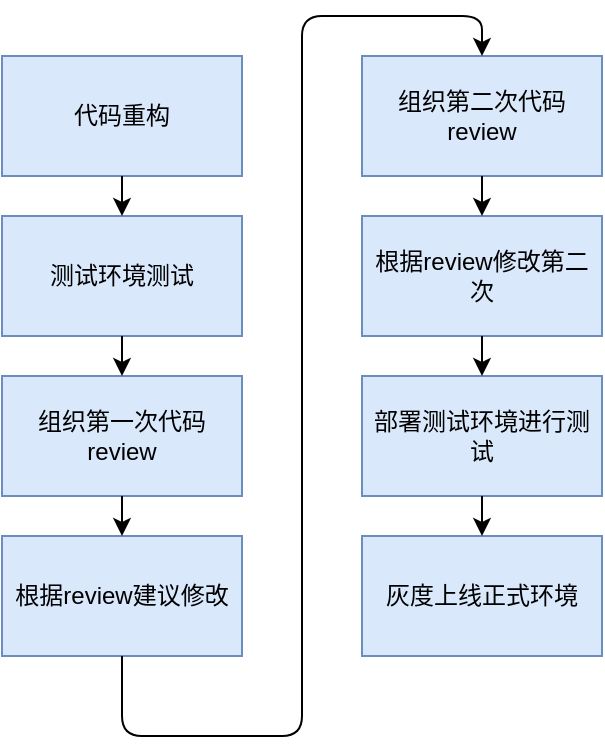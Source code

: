 <mxfile version="12.9.12" type="github">
  <diagram id="i-Un94L8oLyD3bHvylbD" name="Page-1">
    <mxGraphModel dx="786" dy="466" grid="1" gridSize="10" guides="1" tooltips="1" connect="1" arrows="1" fold="1" page="1" pageScale="1" pageWidth="827" pageHeight="1169" math="0" shadow="0">
      <root>
        <mxCell id="0" />
        <mxCell id="1" parent="0" />
        <mxCell id="f6ivlJvxKxtkYSatSfHc-1" value="代码重构" style="rounded=0;whiteSpace=wrap;html=1;fillColor=#dae8fc;strokeColor=#6c8ebf;" parent="1" vertex="1">
          <mxGeometry x="280" y="50" width="120" height="60" as="geometry" />
        </mxCell>
        <mxCell id="f6ivlJvxKxtkYSatSfHc-2" value="测试环境测试" style="rounded=0;whiteSpace=wrap;html=1;fillColor=#dae8fc;strokeColor=#6c8ebf;" parent="1" vertex="1">
          <mxGeometry x="280" y="130" width="120" height="60" as="geometry" />
        </mxCell>
        <mxCell id="f6ivlJvxKxtkYSatSfHc-3" value="组织第一次代码review" style="rounded=0;whiteSpace=wrap;html=1;fillColor=#dae8fc;strokeColor=#6c8ebf;" parent="1" vertex="1">
          <mxGeometry x="280" y="210" width="120" height="60" as="geometry" />
        </mxCell>
        <mxCell id="f6ivlJvxKxtkYSatSfHc-4" value="根据review建议修改" style="rounded=0;whiteSpace=wrap;html=1;fillColor=#dae8fc;strokeColor=#6c8ebf;" parent="1" vertex="1">
          <mxGeometry x="280" y="290" width="120" height="60" as="geometry" />
        </mxCell>
        <mxCell id="f6ivlJvxKxtkYSatSfHc-5" value="组织第二次代码review" style="rounded=0;whiteSpace=wrap;html=1;fillColor=#dae8fc;strokeColor=#6c8ebf;" parent="1" vertex="1">
          <mxGeometry x="460" y="50" width="120" height="60" as="geometry" />
        </mxCell>
        <mxCell id="f6ivlJvxKxtkYSatSfHc-6" value="根据review修改第二次" style="rounded=0;whiteSpace=wrap;html=1;fillColor=#dae8fc;strokeColor=#6c8ebf;" parent="1" vertex="1">
          <mxGeometry x="460" y="130" width="120" height="60" as="geometry" />
        </mxCell>
        <mxCell id="f6ivlJvxKxtkYSatSfHc-7" value="部署测试环境进行测试" style="rounded=0;whiteSpace=wrap;html=1;fillColor=#dae8fc;strokeColor=#6c8ebf;" parent="1" vertex="1">
          <mxGeometry x="460" y="210" width="120" height="60" as="geometry" />
        </mxCell>
        <mxCell id="f6ivlJvxKxtkYSatSfHc-8" value="灰度上线正式环境" style="rounded=0;whiteSpace=wrap;html=1;fillColor=#dae8fc;strokeColor=#6c8ebf;" parent="1" vertex="1">
          <mxGeometry x="460" y="290" width="120" height="60" as="geometry" />
        </mxCell>
        <mxCell id="f6ivlJvxKxtkYSatSfHc-9" value="" style="endArrow=classic;html=1;entryX=0.5;entryY=0;entryDx=0;entryDy=0;exitX=0.5;exitY=1;exitDx=0;exitDy=0;" parent="1" source="f6ivlJvxKxtkYSatSfHc-3" target="f6ivlJvxKxtkYSatSfHc-4" edge="1">
          <mxGeometry width="50" height="50" relative="1" as="geometry">
            <mxPoint x="380" y="270" as="sourcePoint" />
            <mxPoint x="430" y="220" as="targetPoint" />
          </mxGeometry>
        </mxCell>
        <mxCell id="f6ivlJvxKxtkYSatSfHc-11" value="" style="endArrow=classic;html=1;exitX=0.5;exitY=1;exitDx=0;exitDy=0;" parent="1" source="f6ivlJvxKxtkYSatSfHc-2" edge="1">
          <mxGeometry width="50" height="50" relative="1" as="geometry">
            <mxPoint x="290" y="260" as="sourcePoint" />
            <mxPoint x="340" y="210" as="targetPoint" />
          </mxGeometry>
        </mxCell>
        <mxCell id="f6ivlJvxKxtkYSatSfHc-12" value="" style="endArrow=classic;html=1;exitX=0.5;exitY=1;exitDx=0;exitDy=0;" parent="1" source="f6ivlJvxKxtkYSatSfHc-1" edge="1">
          <mxGeometry width="50" height="50" relative="1" as="geometry">
            <mxPoint x="290" y="180" as="sourcePoint" />
            <mxPoint x="340" y="130" as="targetPoint" />
          </mxGeometry>
        </mxCell>
        <mxCell id="f6ivlJvxKxtkYSatSfHc-13" value="" style="endArrow=classic;html=1;exitX=0.5;exitY=1;exitDx=0;exitDy=0;" parent="1" source="f6ivlJvxKxtkYSatSfHc-5" edge="1">
          <mxGeometry width="50" height="50" relative="1" as="geometry">
            <mxPoint x="470" y="180" as="sourcePoint" />
            <mxPoint x="520" y="130" as="targetPoint" />
          </mxGeometry>
        </mxCell>
        <mxCell id="f6ivlJvxKxtkYSatSfHc-14" value="" style="endArrow=classic;html=1;exitX=0.5;exitY=1;exitDx=0;exitDy=0;" parent="1" source="f6ivlJvxKxtkYSatSfHc-6" edge="1">
          <mxGeometry width="50" height="50" relative="1" as="geometry">
            <mxPoint x="470" y="260" as="sourcePoint" />
            <mxPoint x="520" y="210" as="targetPoint" />
          </mxGeometry>
        </mxCell>
        <mxCell id="f6ivlJvxKxtkYSatSfHc-15" value="" style="endArrow=classic;html=1;exitX=0.5;exitY=1;exitDx=0;exitDy=0;entryX=0.5;entryY=0;entryDx=0;entryDy=0;" parent="1" source="f6ivlJvxKxtkYSatSfHc-7" target="f6ivlJvxKxtkYSatSfHc-8" edge="1">
          <mxGeometry width="50" height="50" relative="1" as="geometry">
            <mxPoint x="480" y="340" as="sourcePoint" />
            <mxPoint x="530" y="290" as="targetPoint" />
          </mxGeometry>
        </mxCell>
        <mxCell id="f6ivlJvxKxtkYSatSfHc-17" value="" style="endArrow=classic;html=1;entryX=0.5;entryY=0;entryDx=0;entryDy=0;exitX=0.5;exitY=1;exitDx=0;exitDy=0;" parent="1" source="f6ivlJvxKxtkYSatSfHc-4" target="f6ivlJvxKxtkYSatSfHc-5" edge="1">
          <mxGeometry width="50" height="50" relative="1" as="geometry">
            <mxPoint x="320" y="400" as="sourcePoint" />
            <mxPoint x="440" y="20" as="targetPoint" />
            <Array as="points">
              <mxPoint x="340" y="390" />
              <mxPoint x="430" y="390" />
              <mxPoint x="430" y="30" />
              <mxPoint x="520" y="30" />
            </Array>
          </mxGeometry>
        </mxCell>
      </root>
    </mxGraphModel>
  </diagram>
</mxfile>
